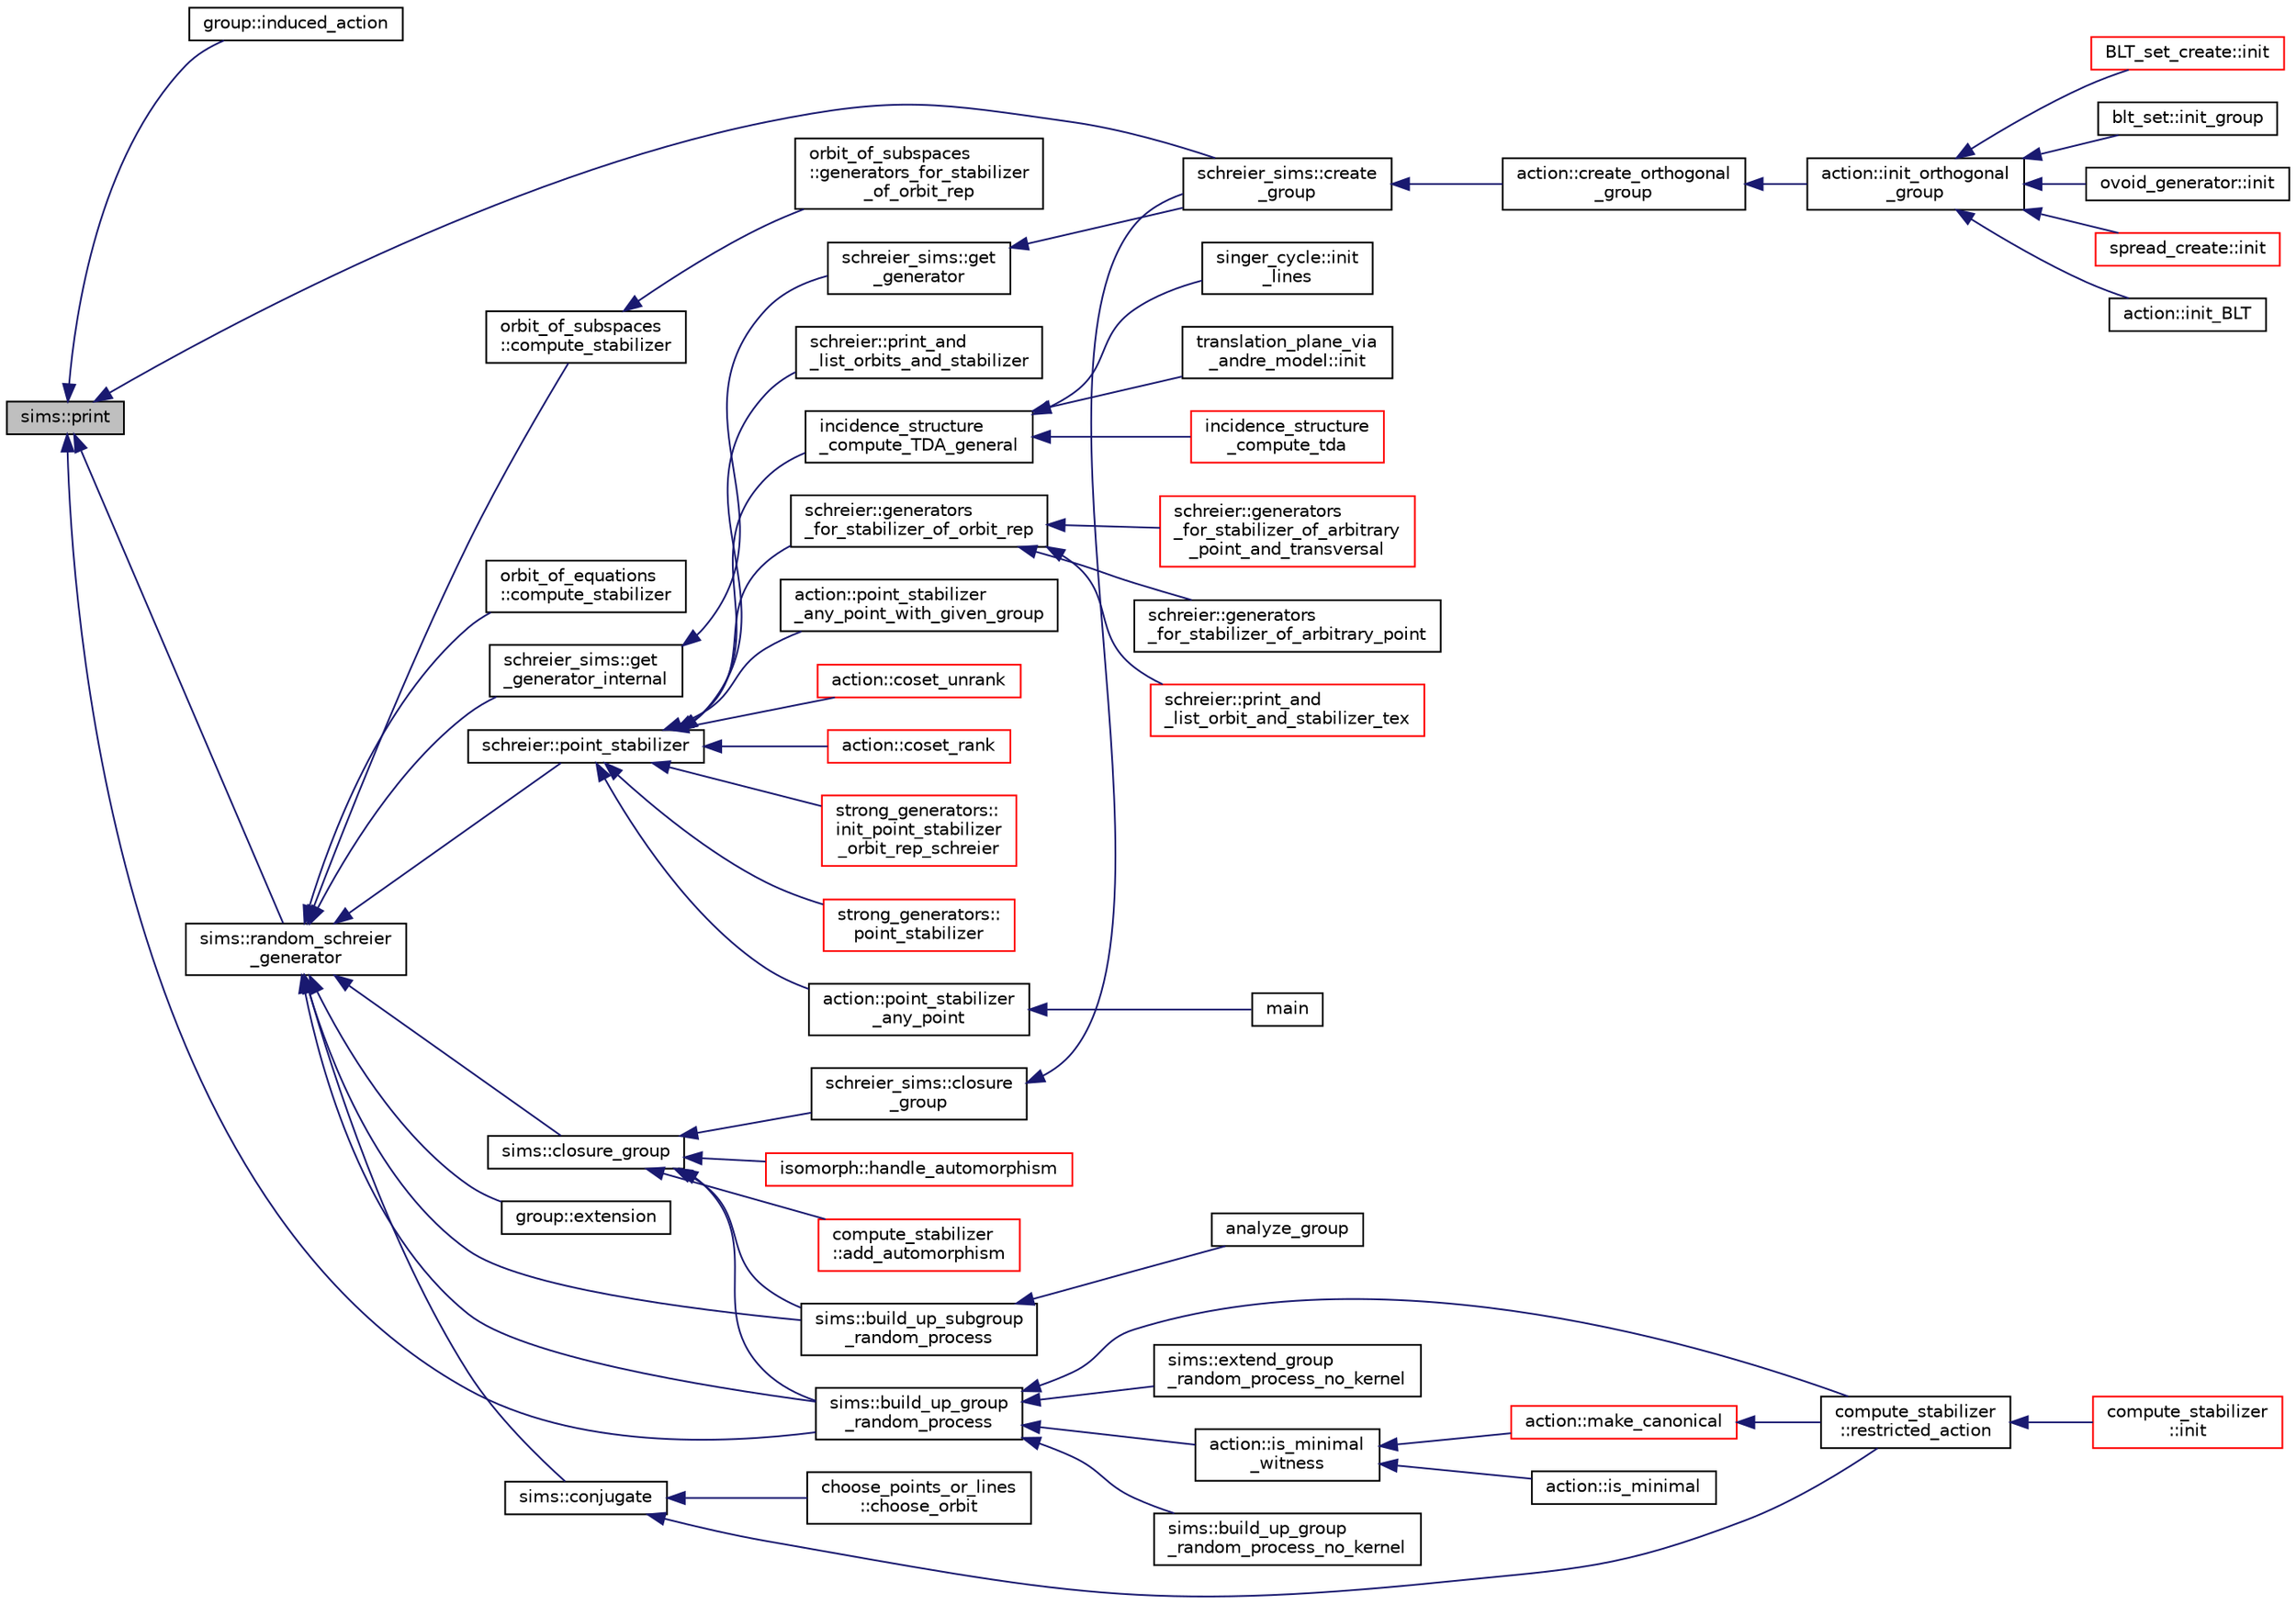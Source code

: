 digraph "sims::print"
{
  edge [fontname="Helvetica",fontsize="10",labelfontname="Helvetica",labelfontsize="10"];
  node [fontname="Helvetica",fontsize="10",shape=record];
  rankdir="LR";
  Node8240 [label="sims::print",height=0.2,width=0.4,color="black", fillcolor="grey75", style="filled", fontcolor="black"];
  Node8240 -> Node8241 [dir="back",color="midnightblue",fontsize="10",style="solid",fontname="Helvetica"];
  Node8241 [label="group::induced_action",height=0.2,width=0.4,color="black", fillcolor="white", style="filled",URL="$d1/db7/classgroup.html#af6664c64704eb397874f42ed1ac7fed1"];
  Node8240 -> Node8242 [dir="back",color="midnightblue",fontsize="10",style="solid",fontname="Helvetica"];
  Node8242 [label="schreier_sims::create\l_group",height=0.2,width=0.4,color="black", fillcolor="white", style="filled",URL="$d0/da8/classschreier__sims.html#a1423aec8f5f7f69d0518cd4e69e29b07"];
  Node8242 -> Node8243 [dir="back",color="midnightblue",fontsize="10",style="solid",fontname="Helvetica"];
  Node8243 [label="action::create_orthogonal\l_group",height=0.2,width=0.4,color="black", fillcolor="white", style="filled",URL="$d2/d86/classaction.html#a9ec9857e52b35c91c52964a1c5701128"];
  Node8243 -> Node8244 [dir="back",color="midnightblue",fontsize="10",style="solid",fontname="Helvetica"];
  Node8244 [label="action::init_orthogonal\l_group",height=0.2,width=0.4,color="black", fillcolor="white", style="filled",URL="$d2/d86/classaction.html#a2cfe124956ed67d8b7a927bb44847cc2"];
  Node8244 -> Node8245 [dir="back",color="midnightblue",fontsize="10",style="solid",fontname="Helvetica"];
  Node8245 [label="blt_set::init_group",height=0.2,width=0.4,color="black", fillcolor="white", style="filled",URL="$d1/d3d/classblt__set.html#a9e5aede3bbac6f5e1dd31a8965bba200"];
  Node8244 -> Node8246 [dir="back",color="midnightblue",fontsize="10",style="solid",fontname="Helvetica"];
  Node8246 [label="ovoid_generator::init",height=0.2,width=0.4,color="black", fillcolor="white", style="filled",URL="$d3/daf/classovoid__generator.html#a44d90a4751554076f432f35089a964c2"];
  Node8244 -> Node8247 [dir="back",color="midnightblue",fontsize="10",style="solid",fontname="Helvetica"];
  Node8247 [label="spread_create::init",height=0.2,width=0.4,color="red", fillcolor="white", style="filled",URL="$de/d97/classspread__create.html#ae3c6630d33160e48a584c21a4f4a6209"];
  Node8244 -> Node8249 [dir="back",color="midnightblue",fontsize="10",style="solid",fontname="Helvetica"];
  Node8249 [label="action::init_BLT",height=0.2,width=0.4,color="black", fillcolor="white", style="filled",URL="$d2/d86/classaction.html#a0d33ca0ebe7467b984c3058520e02a0c"];
  Node8244 -> Node8250 [dir="back",color="midnightblue",fontsize="10",style="solid",fontname="Helvetica"];
  Node8250 [label="BLT_set_create::init",height=0.2,width=0.4,color="red", fillcolor="white", style="filled",URL="$d4/d40/class_b_l_t__set__create.html#af2b5df080b8358d8fcd7e41d187e8d0b"];
  Node8240 -> Node8252 [dir="back",color="midnightblue",fontsize="10",style="solid",fontname="Helvetica"];
  Node8252 [label="sims::random_schreier\l_generator",height=0.2,width=0.4,color="black", fillcolor="white", style="filled",URL="$d9/df3/classsims.html#aaa77048e586c36a7639fa61ff66e0a23"];
  Node8252 -> Node8253 [dir="back",color="midnightblue",fontsize="10",style="solid",fontname="Helvetica"];
  Node8253 [label="schreier::point_stabilizer",height=0.2,width=0.4,color="black", fillcolor="white", style="filled",URL="$d3/dd6/classschreier.html#a976a31dfe3238284d96fc200532c7077"];
  Node8253 -> Node8254 [dir="back",color="midnightblue",fontsize="10",style="solid",fontname="Helvetica"];
  Node8254 [label="incidence_structure\l_compute_TDA_general",height=0.2,width=0.4,color="black", fillcolor="white", style="filled",URL="$df/d74/tl__geometry_8h.html#a21ab759f6e646f3fe703c17f39361448"];
  Node8254 -> Node8255 [dir="back",color="midnightblue",fontsize="10",style="solid",fontname="Helvetica"];
  Node8255 [label="incidence_structure\l_compute_tda",height=0.2,width=0.4,color="red", fillcolor="white", style="filled",URL="$df/d74/tl__geometry_8h.html#ab3a7584f120bbaf752a5bd831d3ebf72"];
  Node8254 -> Node8257 [dir="back",color="midnightblue",fontsize="10",style="solid",fontname="Helvetica"];
  Node8257 [label="singer_cycle::init\l_lines",height=0.2,width=0.4,color="black", fillcolor="white", style="filled",URL="$d8/d13/classsinger__cycle.html#a817cbf613596d5db2cf5e926db8fa328"];
  Node8254 -> Node8258 [dir="back",color="midnightblue",fontsize="10",style="solid",fontname="Helvetica"];
  Node8258 [label="translation_plane_via\l_andre_model::init",height=0.2,width=0.4,color="black", fillcolor="white", style="filled",URL="$d1/dcc/classtranslation__plane__via__andre__model.html#adb424599de168ade331979a9218ee07b"];
  Node8253 -> Node8259 [dir="back",color="midnightblue",fontsize="10",style="solid",fontname="Helvetica"];
  Node8259 [label="schreier::print_and\l_list_orbits_and_stabilizer",height=0.2,width=0.4,color="black", fillcolor="white", style="filled",URL="$d3/dd6/classschreier.html#ad6b4fa4094b8c359f67b73fa73d7a159"];
  Node8253 -> Node8260 [dir="back",color="midnightblue",fontsize="10",style="solid",fontname="Helvetica"];
  Node8260 [label="schreier::generators\l_for_stabilizer_of_orbit_rep",height=0.2,width=0.4,color="black", fillcolor="white", style="filled",URL="$d3/dd6/classschreier.html#afd6fcc50900894e183d838f09e840da6"];
  Node8260 -> Node8261 [dir="back",color="midnightblue",fontsize="10",style="solid",fontname="Helvetica"];
  Node8261 [label="schreier::print_and\l_list_orbit_and_stabilizer_tex",height=0.2,width=0.4,color="red", fillcolor="white", style="filled",URL="$d3/dd6/classschreier.html#a52098502f3919b9b57e1ebb4feba42bb"];
  Node8260 -> Node8263 [dir="back",color="midnightblue",fontsize="10",style="solid",fontname="Helvetica"];
  Node8263 [label="schreier::generators\l_for_stabilizer_of_arbitrary\l_point_and_transversal",height=0.2,width=0.4,color="red", fillcolor="white", style="filled",URL="$d3/dd6/classschreier.html#a63e4acebeefabb5a5dd6f4c2a60398f5"];
  Node8260 -> Node8273 [dir="back",color="midnightblue",fontsize="10",style="solid",fontname="Helvetica"];
  Node8273 [label="schreier::generators\l_for_stabilizer_of_arbitrary_point",height=0.2,width=0.4,color="black", fillcolor="white", style="filled",URL="$d3/dd6/classschreier.html#aa6cc932d095c7acfbc2f764828fde3f8"];
  Node8253 -> Node8274 [dir="back",color="midnightblue",fontsize="10",style="solid",fontname="Helvetica"];
  Node8274 [label="action::point_stabilizer\l_any_point",height=0.2,width=0.4,color="black", fillcolor="white", style="filled",URL="$d2/d86/classaction.html#a32ab18e3be9f4412d340ee94de405c13"];
  Node8274 -> Node8275 [dir="back",color="midnightblue",fontsize="10",style="solid",fontname="Helvetica"];
  Node8275 [label="main",height=0.2,width=0.4,color="black", fillcolor="white", style="filled",URL="$d2/dfa/draw__colored__graph_8_c.html#a3c04138a5bfe5d72780bb7e82a18e627"];
  Node8253 -> Node8276 [dir="back",color="midnightblue",fontsize="10",style="solid",fontname="Helvetica"];
  Node8276 [label="action::point_stabilizer\l_any_point_with_given_group",height=0.2,width=0.4,color="black", fillcolor="white", style="filled",URL="$d2/d86/classaction.html#a4892e0399ba1be9d5f0aae001f18d663"];
  Node8253 -> Node8277 [dir="back",color="midnightblue",fontsize="10",style="solid",fontname="Helvetica"];
  Node8277 [label="action::coset_unrank",height=0.2,width=0.4,color="red", fillcolor="white", style="filled",URL="$d2/d86/classaction.html#aeabf488f671d4e77a8a892eb58d82b34"];
  Node8253 -> Node8306 [dir="back",color="midnightblue",fontsize="10",style="solid",fontname="Helvetica"];
  Node8306 [label="action::coset_rank",height=0.2,width=0.4,color="red", fillcolor="white", style="filled",URL="$d2/d86/classaction.html#a5757c5b9562366be88526cc943c015e0"];
  Node8253 -> Node8310 [dir="back",color="midnightblue",fontsize="10",style="solid",fontname="Helvetica"];
  Node8310 [label="strong_generators::\linit_point_stabilizer\l_orbit_rep_schreier",height=0.2,width=0.4,color="red", fillcolor="white", style="filled",URL="$dc/d09/classstrong__generators.html#abca7016c4618063c8c65a62c4ca889b9"];
  Node8253 -> Node8312 [dir="back",color="midnightblue",fontsize="10",style="solid",fontname="Helvetica"];
  Node8312 [label="strong_generators::\lpoint_stabilizer",height=0.2,width=0.4,color="red", fillcolor="white", style="filled",URL="$dc/d09/classstrong__generators.html#ad7ce398640e75836a6a4dde4e305e9e0"];
  Node8252 -> Node8319 [dir="back",color="midnightblue",fontsize="10",style="solid",fontname="Helvetica"];
  Node8319 [label="group::extension",height=0.2,width=0.4,color="black", fillcolor="white", style="filled",URL="$d1/db7/classgroup.html#a798cd01cad4d5616b67fa456b8b04008"];
  Node8252 -> Node8320 [dir="back",color="midnightblue",fontsize="10",style="solid",fontname="Helvetica"];
  Node8320 [label="schreier_sims::get\l_generator_internal",height=0.2,width=0.4,color="black", fillcolor="white", style="filled",URL="$d0/da8/classschreier__sims.html#a8d2feedf9ac36e320ec0999b868a8f7b"];
  Node8320 -> Node8321 [dir="back",color="midnightblue",fontsize="10",style="solid",fontname="Helvetica"];
  Node8321 [label="schreier_sims::get\l_generator",height=0.2,width=0.4,color="black", fillcolor="white", style="filled",URL="$d0/da8/classschreier__sims.html#ab8cc956f8a60d3a28ff2418973a4ca58"];
  Node8321 -> Node8242 [dir="back",color="midnightblue",fontsize="10",style="solid",fontname="Helvetica"];
  Node8252 -> Node8322 [dir="back",color="midnightblue",fontsize="10",style="solid",fontname="Helvetica"];
  Node8322 [label="sims::conjugate",height=0.2,width=0.4,color="black", fillcolor="white", style="filled",URL="$d9/df3/classsims.html#ae5fdcadcb51929b4f5c02347384d8b8d"];
  Node8322 -> Node8323 [dir="back",color="midnightblue",fontsize="10",style="solid",fontname="Helvetica"];
  Node8323 [label="compute_stabilizer\l::restricted_action",height=0.2,width=0.4,color="black", fillcolor="white", style="filled",URL="$d8/d30/classcompute__stabilizer.html#a895df470da0ac14f812c3c4b6f2280b9"];
  Node8323 -> Node8324 [dir="back",color="midnightblue",fontsize="10",style="solid",fontname="Helvetica"];
  Node8324 [label="compute_stabilizer\l::init",height=0.2,width=0.4,color="red", fillcolor="white", style="filled",URL="$d8/d30/classcompute__stabilizer.html#a36a1729430f317a65559220a8206a7d7"];
  Node8322 -> Node8334 [dir="back",color="midnightblue",fontsize="10",style="solid",fontname="Helvetica"];
  Node8334 [label="choose_points_or_lines\l::choose_orbit",height=0.2,width=0.4,color="black", fillcolor="white", style="filled",URL="$d6/d75/classchoose__points__or__lines.html#a17def7dc2b9407b483d887fb24fab74d"];
  Node8252 -> Node8335 [dir="back",color="midnightblue",fontsize="10",style="solid",fontname="Helvetica"];
  Node8335 [label="sims::build_up_group\l_random_process",height=0.2,width=0.4,color="black", fillcolor="white", style="filled",URL="$d9/df3/classsims.html#afde54d656304b5a92459615f2690ea64"];
  Node8335 -> Node8336 [dir="back",color="midnightblue",fontsize="10",style="solid",fontname="Helvetica"];
  Node8336 [label="action::is_minimal\l_witness",height=0.2,width=0.4,color="black", fillcolor="white", style="filled",URL="$d2/d86/classaction.html#aabf5ea4227f124eac2badc5d5225e220"];
  Node8336 -> Node8337 [dir="back",color="midnightblue",fontsize="10",style="solid",fontname="Helvetica"];
  Node8337 [label="action::is_minimal",height=0.2,width=0.4,color="black", fillcolor="white", style="filled",URL="$d2/d86/classaction.html#a1905e4012d6352a0337f6ee25ef3a875"];
  Node8336 -> Node8338 [dir="back",color="midnightblue",fontsize="10",style="solid",fontname="Helvetica"];
  Node8338 [label="action::make_canonical",height=0.2,width=0.4,color="red", fillcolor="white", style="filled",URL="$d2/d86/classaction.html#ae20ff0b8d092d2eddf9b661fb8821fd2"];
  Node8338 -> Node8323 [dir="back",color="midnightblue",fontsize="10",style="solid",fontname="Helvetica"];
  Node8335 -> Node8346 [dir="back",color="midnightblue",fontsize="10",style="solid",fontname="Helvetica"];
  Node8346 [label="sims::build_up_group\l_random_process_no_kernel",height=0.2,width=0.4,color="black", fillcolor="white", style="filled",URL="$d9/df3/classsims.html#a33747471a3e1ebdee59aff4edde62669"];
  Node8335 -> Node8347 [dir="back",color="midnightblue",fontsize="10",style="solid",fontname="Helvetica"];
  Node8347 [label="sims::extend_group\l_random_process_no_kernel",height=0.2,width=0.4,color="black", fillcolor="white", style="filled",URL="$d9/df3/classsims.html#a20958fd83e43b33c009e873b9df2fa11"];
  Node8335 -> Node8323 [dir="back",color="midnightblue",fontsize="10",style="solid",fontname="Helvetica"];
  Node8252 -> Node8348 [dir="back",color="midnightblue",fontsize="10",style="solid",fontname="Helvetica"];
  Node8348 [label="sims::closure_group",height=0.2,width=0.4,color="black", fillcolor="white", style="filled",URL="$d9/df3/classsims.html#a7ecab5d843b1960ba9386e1b5dd41b95"];
  Node8348 -> Node8349 [dir="back",color="midnightblue",fontsize="10",style="solid",fontname="Helvetica"];
  Node8349 [label="schreier_sims::closure\l_group",height=0.2,width=0.4,color="black", fillcolor="white", style="filled",URL="$d0/da8/classschreier__sims.html#ab7b5e8db97b550983b0213f713365feb"];
  Node8349 -> Node8242 [dir="back",color="midnightblue",fontsize="10",style="solid",fontname="Helvetica"];
  Node8348 -> Node8335 [dir="back",color="midnightblue",fontsize="10",style="solid",fontname="Helvetica"];
  Node8348 -> Node8350 [dir="back",color="midnightblue",fontsize="10",style="solid",fontname="Helvetica"];
  Node8350 [label="sims::build_up_subgroup\l_random_process",height=0.2,width=0.4,color="black", fillcolor="white", style="filled",URL="$d9/df3/classsims.html#abd2e45239922c514c61c6ac523b72af0"];
  Node8350 -> Node8351 [dir="back",color="midnightblue",fontsize="10",style="solid",fontname="Helvetica"];
  Node8351 [label="analyze_group",height=0.2,width=0.4,color="black", fillcolor="white", style="filled",URL="$d0/d76/tl__algebra__and__number__theory_8h.html#acc445ef9d19e7fe78fbe1a057328958e"];
  Node8348 -> Node8352 [dir="back",color="midnightblue",fontsize="10",style="solid",fontname="Helvetica"];
  Node8352 [label="compute_stabilizer\l::add_automorphism",height=0.2,width=0.4,color="red", fillcolor="white", style="filled",URL="$d8/d30/classcompute__stabilizer.html#a502a7a928fa84be6c9ae36d5dac36b54"];
  Node8348 -> Node8353 [dir="back",color="midnightblue",fontsize="10",style="solid",fontname="Helvetica"];
  Node8353 [label="isomorph::handle_automorphism",height=0.2,width=0.4,color="red", fillcolor="white", style="filled",URL="$d3/d5f/classisomorph.html#a95e0ae39f992234f7cbeb6f1d57d82df"];
  Node8252 -> Node8350 [dir="back",color="midnightblue",fontsize="10",style="solid",fontname="Helvetica"];
  Node8252 -> Node8361 [dir="back",color="midnightblue",fontsize="10",style="solid",fontname="Helvetica"];
  Node8361 [label="orbit_of_equations\l::compute_stabilizer",height=0.2,width=0.4,color="black", fillcolor="white", style="filled",URL="$dd/d23/classorbit__of__equations.html#ae91b1fc7aaed29d4cd3ece65d39eb300"];
  Node8252 -> Node8362 [dir="back",color="midnightblue",fontsize="10",style="solid",fontname="Helvetica"];
  Node8362 [label="orbit_of_subspaces\l::compute_stabilizer",height=0.2,width=0.4,color="black", fillcolor="white", style="filled",URL="$d5/d64/classorbit__of__subspaces.html#a417479ac6c67e0a70ccd873212f504a9"];
  Node8362 -> Node8363 [dir="back",color="midnightblue",fontsize="10",style="solid",fontname="Helvetica"];
  Node8363 [label="orbit_of_subspaces\l::generators_for_stabilizer\l_of_orbit_rep",height=0.2,width=0.4,color="black", fillcolor="white", style="filled",URL="$d5/d64/classorbit__of__subspaces.html#a79caaec8e5a402678982e3eb29ca7053"];
  Node8240 -> Node8335 [dir="back",color="midnightblue",fontsize="10",style="solid",fontname="Helvetica"];
}
